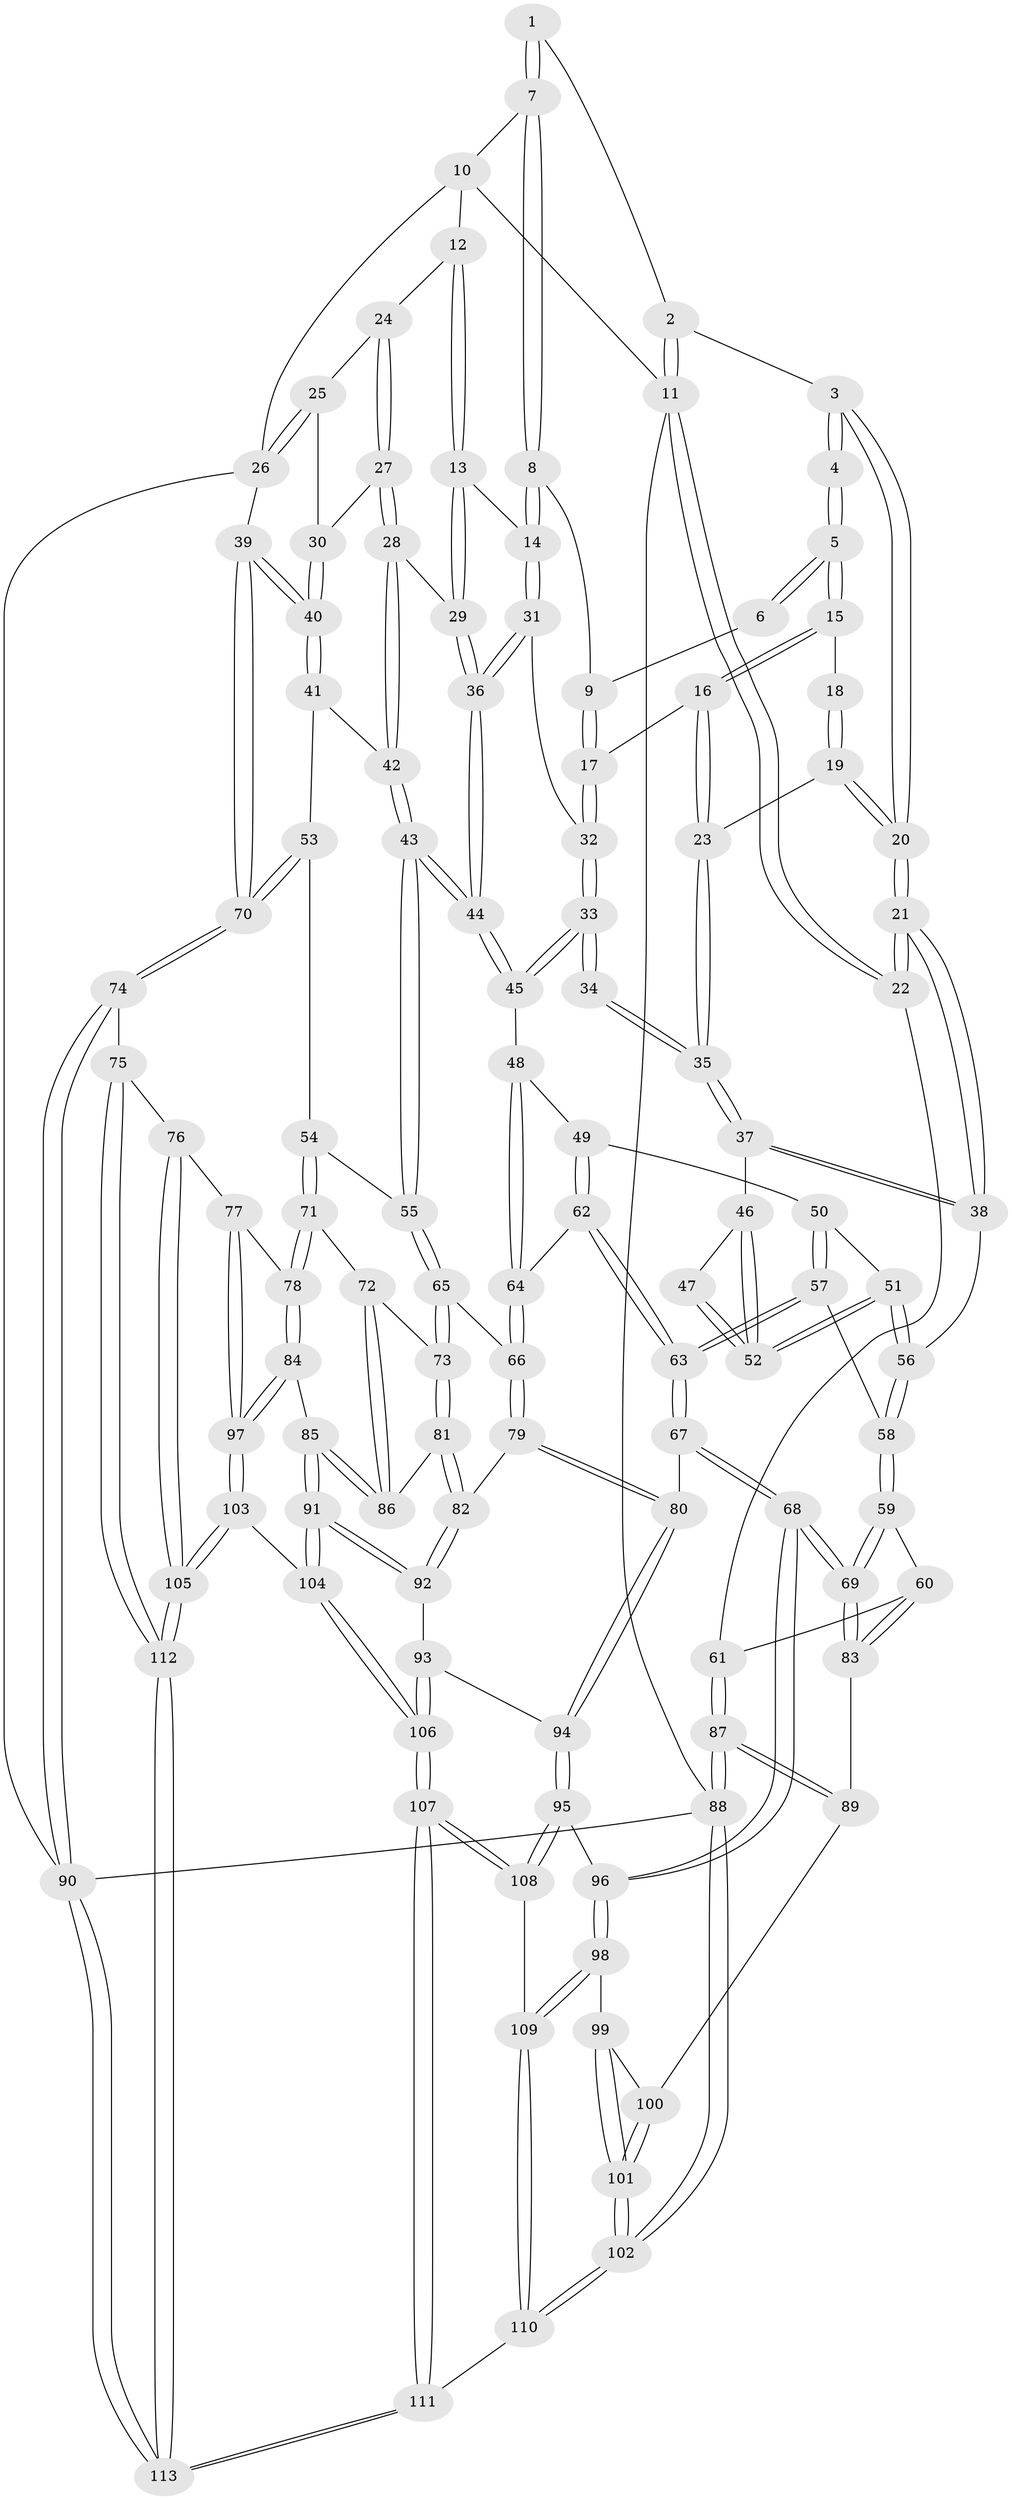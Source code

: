 // coarse degree distribution, {4: 0.3291139240506329, 7: 0.02531645569620253, 3: 0.0379746835443038, 5: 0.4430379746835443, 6: 0.1518987341772152, 2: 0.012658227848101266}
// Generated by graph-tools (version 1.1) at 2025/21/03/04/25 18:21:32]
// undirected, 113 vertices, 279 edges
graph export_dot {
graph [start="1"]
  node [color=gray90,style=filled];
  1 [pos="+0.49042142869472233+0"];
  2 [pos="+0.11321101865478496+0"];
  3 [pos="+0.15691298585343716+0.014965134347999138"];
  4 [pos="+0.15933097623615852+0.016790586178728924"];
  5 [pos="+0.373387965354898+0.064736568131572"];
  6 [pos="+0.46662411366377143+0"];
  7 [pos="+0.5604035554154888+0"];
  8 [pos="+0.5678925738648017+0.14512975431086073"];
  9 [pos="+0.46019982538541515+0.12563772743113433"];
  10 [pos="+0.7210174831090378+0"];
  11 [pos="+0+0"];
  12 [pos="+0.8060181789428601+0.031536439812868085"];
  13 [pos="+0.6677015834396002+0.2040922862877619"];
  14 [pos="+0.5720433473112122+0.18856603468659927"];
  15 [pos="+0.363924315885375+0.08586785405492868"];
  16 [pos="+0.36453902302025387+0.10043697227315211"];
  17 [pos="+0.43074925275351933+0.19243188477053647"];
  18 [pos="+0.24916093915318793+0.09033132944857229"];
  19 [pos="+0.26033297378499254+0.23121713505527297"];
  20 [pos="+0.06905114352293247+0.2722754652732025"];
  21 [pos="+0+0.3405107329026494"];
  22 [pos="+0+0.3885392092992803"];
  23 [pos="+0.26500540636911996+0.2318161491636983"];
  24 [pos="+0.812797797768481+0.03948173746122607"];
  25 [pos="+0.9474619408823295+0.11200640229600524"];
  26 [pos="+1+0.20668416584051763"];
  27 [pos="+0.8156505215244012+0.2783005614704025"];
  28 [pos="+0.7810419156342036+0.293291776511186"];
  29 [pos="+0.7277153362967798+0.28940492905292264"];
  30 [pos="+0.8515689397854121+0.286221125041528"];
  31 [pos="+0.5422901672881307+0.21987474399486223"];
  32 [pos="+0.45995370506154937+0.26520268496324345"];
  33 [pos="+0.4485559514515384+0.2829604696084457"];
  34 [pos="+0.42060846698660803+0.28651489363922833"];
  35 [pos="+0.3329754953646166+0.2744141331718453"];
  36 [pos="+0.653592258867562+0.36830682525020225"];
  37 [pos="+0.2776614303548939+0.3974562641937286"];
  38 [pos="+0.22835490570882191+0.4218363721040638"];
  39 [pos="+1+0.4384006015217075"];
  40 [pos="+1+0.4220076566368792"];
  41 [pos="+0.793692031645179+0.3958251947452823"];
  42 [pos="+0.7875136463050824+0.3866299921384586"];
  43 [pos="+0.6152200296151202+0.48337589436566125"];
  44 [pos="+0.610374869323645+0.47792229182940155"];
  45 [pos="+0.5215891035284123+0.4539451376752134"];
  46 [pos="+0.3282540473473688+0.4098732483871074"];
  47 [pos="+0.3919663977281077+0.3342044445557454"];
  48 [pos="+0.5170452231186468+0.45669233476175003"];
  49 [pos="+0.44117676633688707+0.484833205427862"];
  50 [pos="+0.39620392794444614+0.47443222705685206"];
  51 [pos="+0.3738912884738211+0.4639853942393946"];
  52 [pos="+0.36544460336918533+0.4497156043026946"];
  53 [pos="+0.81048935984907+0.5246773370625271"];
  54 [pos="+0.7189852505193403+0.5487067791888175"];
  55 [pos="+0.6169465213997634+0.4860244057114137"];
  56 [pos="+0.27029591943218245+0.49777011401323484"];
  57 [pos="+0.305688378876979+0.5642112330810579"];
  58 [pos="+0.2684579302224272+0.5446797118971844"];
  59 [pos="+0.22830013503033256+0.5727967444140722"];
  60 [pos="+0.046500144237311546+0.5590011927622766"];
  61 [pos="+0+0.39946292257402427"];
  62 [pos="+0.37925962291916054+0.6108459475824745"];
  63 [pos="+0.3651993341739353+0.6182476334351775"];
  64 [pos="+0.46577782168599396+0.6333138270190538"];
  65 [pos="+0.5674793180268309+0.6191848627684001"];
  66 [pos="+0.49070938394365443+0.6575554358363722"];
  67 [pos="+0.3308598468021994+0.7126118687793351"];
  68 [pos="+0.26579154392441295+0.751174580508178"];
  69 [pos="+0.2583783983086955+0.7468541563386023"];
  70 [pos="+1+0.5453165411814742"];
  71 [pos="+0.7236659478523988+0.6316364137286423"];
  72 [pos="+0.6860385047173075+0.6560606059428207"];
  73 [pos="+0.601502903089515+0.6889625850480601"];
  74 [pos="+1+0.6518254473840613"];
  75 [pos="+1+0.6570966921717983"];
  76 [pos="+0.8795199867527166+0.7487415271788522"];
  77 [pos="+0.8642310839313243+0.7473245995292767"];
  78 [pos="+0.7720954635311944+0.7188227255513175"];
  79 [pos="+0.4830063475284908+0.7376653465450697"];
  80 [pos="+0.46079808960441465+0.7529997492372863"];
  81 [pos="+0.5996351380376359+0.6993286918413473"];
  82 [pos="+0.5399172012428629+0.7477722261126369"];
  83 [pos="+0.1290940100313796+0.7228483962408093"];
  84 [pos="+0.6817668727151931+0.7937230128264205"];
  85 [pos="+0.6764324756109796+0.7955798936356481"];
  86 [pos="+0.6478658860908998+0.7467659908911242"];
  87 [pos="+0+1"];
  88 [pos="+0+1"];
  89 [pos="+0.08211264977286509+0.7833602043887161"];
  90 [pos="+1+1"];
  91 [pos="+0.6238021677021311+0.8552931666950826"];
  92 [pos="+0.6124493207175242+0.8481109232336586"];
  93 [pos="+0.5236852715162166+0.8458104121375817"];
  94 [pos="+0.4560584442813804+0.8267097167504618"];
  95 [pos="+0.4378723193780617+0.8550866006837851"];
  96 [pos="+0.2674153620381972+0.764629207672782"];
  97 [pos="+0.7614424282149534+0.8512054090481006"];
  98 [pos="+0.26329502339335525+0.8212871730130309"];
  99 [pos="+0.2516544974517186+0.8262520408338319"];
  100 [pos="+0.15705268423887792+0.8545252615175792"];
  101 [pos="+0.12298336358488983+0.9252757618387495"];
  102 [pos="+0+1"];
  103 [pos="+0.7817521558886761+0.9836169143301273"];
  104 [pos="+0.6271443482663129+0.8909587738745454"];
  105 [pos="+0.8107240627684119+1"];
  106 [pos="+0.46246584421876824+1"];
  107 [pos="+0.45422108210962614+1"];
  108 [pos="+0.42800605312219575+0.8986464764826968"];
  109 [pos="+0.26779722453003235+0.8389003638219997"];
  110 [pos="+0.24937411146245944+1"];
  111 [pos="+0.41694590423787603+1"];
  112 [pos="+0.8315305974072188+1"];
  113 [pos="+0.8676479508085693+1"];
  1 -- 2;
  1 -- 7;
  1 -- 7;
  2 -- 3;
  2 -- 11;
  2 -- 11;
  3 -- 4;
  3 -- 4;
  3 -- 20;
  3 -- 20;
  4 -- 5;
  4 -- 5;
  5 -- 6;
  5 -- 6;
  5 -- 15;
  5 -- 15;
  6 -- 9;
  7 -- 8;
  7 -- 8;
  7 -- 10;
  8 -- 9;
  8 -- 14;
  8 -- 14;
  9 -- 17;
  9 -- 17;
  10 -- 11;
  10 -- 12;
  10 -- 26;
  11 -- 22;
  11 -- 22;
  11 -- 88;
  12 -- 13;
  12 -- 13;
  12 -- 24;
  13 -- 14;
  13 -- 29;
  13 -- 29;
  14 -- 31;
  14 -- 31;
  15 -- 16;
  15 -- 16;
  15 -- 18;
  16 -- 17;
  16 -- 23;
  16 -- 23;
  17 -- 32;
  17 -- 32;
  18 -- 19;
  18 -- 19;
  19 -- 20;
  19 -- 20;
  19 -- 23;
  20 -- 21;
  20 -- 21;
  21 -- 22;
  21 -- 22;
  21 -- 38;
  21 -- 38;
  22 -- 61;
  23 -- 35;
  23 -- 35;
  24 -- 25;
  24 -- 27;
  24 -- 27;
  25 -- 26;
  25 -- 26;
  25 -- 30;
  26 -- 39;
  26 -- 90;
  27 -- 28;
  27 -- 28;
  27 -- 30;
  28 -- 29;
  28 -- 42;
  28 -- 42;
  29 -- 36;
  29 -- 36;
  30 -- 40;
  30 -- 40;
  31 -- 32;
  31 -- 36;
  31 -- 36;
  32 -- 33;
  32 -- 33;
  33 -- 34;
  33 -- 34;
  33 -- 45;
  33 -- 45;
  34 -- 35;
  34 -- 35;
  35 -- 37;
  35 -- 37;
  36 -- 44;
  36 -- 44;
  37 -- 38;
  37 -- 38;
  37 -- 46;
  38 -- 56;
  39 -- 40;
  39 -- 40;
  39 -- 70;
  39 -- 70;
  40 -- 41;
  40 -- 41;
  41 -- 42;
  41 -- 53;
  42 -- 43;
  42 -- 43;
  43 -- 44;
  43 -- 44;
  43 -- 55;
  43 -- 55;
  44 -- 45;
  44 -- 45;
  45 -- 48;
  46 -- 47;
  46 -- 52;
  46 -- 52;
  47 -- 52;
  47 -- 52;
  48 -- 49;
  48 -- 64;
  48 -- 64;
  49 -- 50;
  49 -- 62;
  49 -- 62;
  50 -- 51;
  50 -- 57;
  50 -- 57;
  51 -- 52;
  51 -- 52;
  51 -- 56;
  51 -- 56;
  53 -- 54;
  53 -- 70;
  53 -- 70;
  54 -- 55;
  54 -- 71;
  54 -- 71;
  55 -- 65;
  55 -- 65;
  56 -- 58;
  56 -- 58;
  57 -- 58;
  57 -- 63;
  57 -- 63;
  58 -- 59;
  58 -- 59;
  59 -- 60;
  59 -- 69;
  59 -- 69;
  60 -- 61;
  60 -- 83;
  60 -- 83;
  61 -- 87;
  61 -- 87;
  62 -- 63;
  62 -- 63;
  62 -- 64;
  63 -- 67;
  63 -- 67;
  64 -- 66;
  64 -- 66;
  65 -- 66;
  65 -- 73;
  65 -- 73;
  66 -- 79;
  66 -- 79;
  67 -- 68;
  67 -- 68;
  67 -- 80;
  68 -- 69;
  68 -- 69;
  68 -- 96;
  68 -- 96;
  69 -- 83;
  69 -- 83;
  70 -- 74;
  70 -- 74;
  71 -- 72;
  71 -- 78;
  71 -- 78;
  72 -- 73;
  72 -- 86;
  72 -- 86;
  73 -- 81;
  73 -- 81;
  74 -- 75;
  74 -- 90;
  74 -- 90;
  75 -- 76;
  75 -- 112;
  75 -- 112;
  76 -- 77;
  76 -- 105;
  76 -- 105;
  77 -- 78;
  77 -- 97;
  77 -- 97;
  78 -- 84;
  78 -- 84;
  79 -- 80;
  79 -- 80;
  79 -- 82;
  80 -- 94;
  80 -- 94;
  81 -- 82;
  81 -- 82;
  81 -- 86;
  82 -- 92;
  82 -- 92;
  83 -- 89;
  84 -- 85;
  84 -- 97;
  84 -- 97;
  85 -- 86;
  85 -- 86;
  85 -- 91;
  85 -- 91;
  87 -- 88;
  87 -- 88;
  87 -- 89;
  87 -- 89;
  88 -- 102;
  88 -- 102;
  88 -- 90;
  89 -- 100;
  90 -- 113;
  90 -- 113;
  91 -- 92;
  91 -- 92;
  91 -- 104;
  91 -- 104;
  92 -- 93;
  93 -- 94;
  93 -- 106;
  93 -- 106;
  94 -- 95;
  94 -- 95;
  95 -- 96;
  95 -- 108;
  95 -- 108;
  96 -- 98;
  96 -- 98;
  97 -- 103;
  97 -- 103;
  98 -- 99;
  98 -- 109;
  98 -- 109;
  99 -- 100;
  99 -- 101;
  99 -- 101;
  100 -- 101;
  100 -- 101;
  101 -- 102;
  101 -- 102;
  102 -- 110;
  102 -- 110;
  103 -- 104;
  103 -- 105;
  103 -- 105;
  104 -- 106;
  104 -- 106;
  105 -- 112;
  105 -- 112;
  106 -- 107;
  106 -- 107;
  107 -- 108;
  107 -- 108;
  107 -- 111;
  107 -- 111;
  108 -- 109;
  109 -- 110;
  109 -- 110;
  110 -- 111;
  111 -- 113;
  111 -- 113;
  112 -- 113;
  112 -- 113;
}

